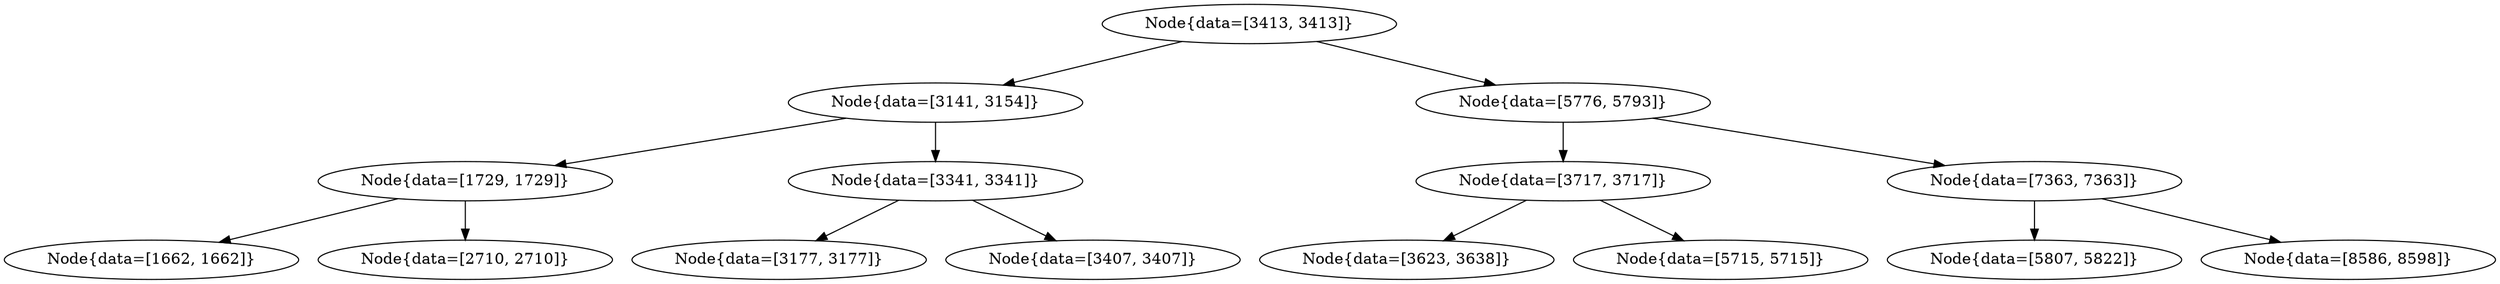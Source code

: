 digraph G{
980430284 [label="Node{data=[3413, 3413]}"]
980430284 -> 2090143055
2090143055 [label="Node{data=[3141, 3154]}"]
2090143055 -> 478879217
478879217 [label="Node{data=[1729, 1729]}"]
478879217 -> 1021296506
1021296506 [label="Node{data=[1662, 1662]}"]
478879217 -> 133888864
133888864 [label="Node{data=[2710, 2710]}"]
2090143055 -> 1406230949
1406230949 [label="Node{data=[3341, 3341]}"]
1406230949 -> 393321147
393321147 [label="Node{data=[3177, 3177]}"]
1406230949 -> 1444201280
1444201280 [label="Node{data=[3407, 3407]}"]
980430284 -> 107283225
107283225 [label="Node{data=[5776, 5793]}"]
107283225 -> 1583449657
1583449657 [label="Node{data=[3717, 3717]}"]
1583449657 -> 1172204300
1172204300 [label="Node{data=[3623, 3638]}"]
1583449657 -> 899722804
899722804 [label="Node{data=[5715, 5715]}"]
107283225 -> 460529234
460529234 [label="Node{data=[7363, 7363]}"]
460529234 -> 1232147275
1232147275 [label="Node{data=[5807, 5822]}"]
460529234 -> 2135000930
2135000930 [label="Node{data=[8586, 8598]}"]
}